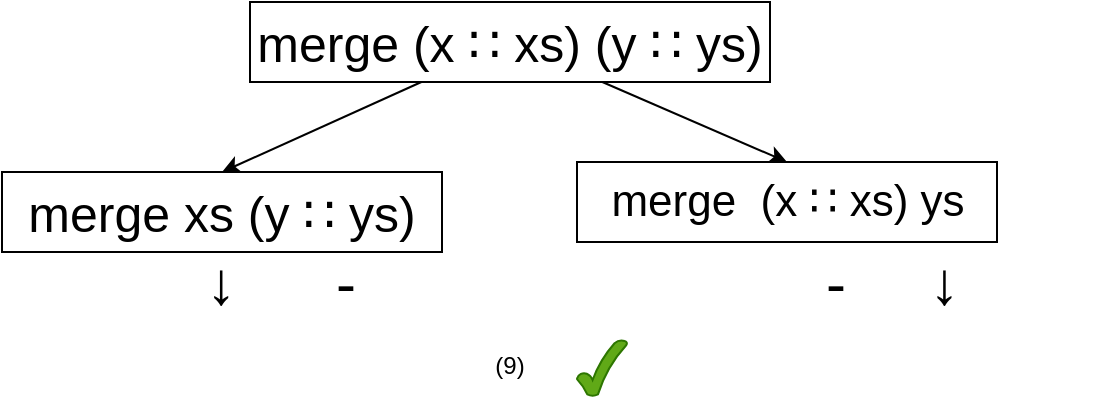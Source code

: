 <mxfile version="18.0.1" type="device"><diagram id="1Tt8hX2jjiSpvRYjdS0s" name="Page-1"><mxGraphModel dx="981" dy="586" grid="1" gridSize="10" guides="1" tooltips="1" connect="1" arrows="1" fold="1" page="1" pageScale="1" pageWidth="827" pageHeight="1169" math="0" shadow="0"><root><mxCell id="0"/><mxCell id="1" parent="0"/><mxCell id="41GDM3-C7PyxfiVg4hlp-1" style="edgeStyle=none;rounded=0;orthogonalLoop=1;jettySize=auto;html=1;entryX=0.5;entryY=0;entryDx=0;entryDy=0;" parent="1" source="e1Ok-oC7eNezWRo3V-la-1" target="e1Ok-oC7eNezWRo3V-la-2" edge="1"><mxGeometry relative="1" as="geometry"/></mxCell><mxCell id="41GDM3-C7PyxfiVg4hlp-2" style="edgeStyle=none;rounded=0;orthogonalLoop=1;jettySize=auto;html=1;entryX=0.5;entryY=0;entryDx=0;entryDy=0;" parent="1" source="e1Ok-oC7eNezWRo3V-la-1" target="e1Ok-oC7eNezWRo3V-la-3" edge="1"><mxGeometry relative="1" as="geometry"/></mxCell><mxCell id="e1Ok-oC7eNezWRo3V-la-1" value="merge&amp;nbsp;(x ∷ xs) (y ∷ ys)" style="rounded=0;whiteSpace=wrap;html=1;fontSize=25;" parent="1" vertex="1"><mxGeometry x="414" y="320" width="260" height="40" as="geometry"/></mxCell><mxCell id="e1Ok-oC7eNezWRo3V-la-2" value="merge xs (y ∷ ys)" style="rounded=0;whiteSpace=wrap;html=1;fontSize=25;" parent="1" vertex="1"><mxGeometry x="290" y="405" width="220" height="40" as="geometry"/></mxCell><mxCell id="e1Ok-oC7eNezWRo3V-la-3" value="merge&amp;nbsp; (x ∷ xs) ys" style="rounded=0;whiteSpace=wrap;html=1;fontSize=22;" parent="1" vertex="1"><mxGeometry x="577.5" y="400" width="210" height="40" as="geometry"/></mxCell><mxCell id="VztTYUAv4pLqGP89yroG-3" value="(9)" style="text;html=1;strokeColor=none;fillColor=none;align=center;verticalAlign=middle;whiteSpace=wrap;rounded=0;" parent="1" vertex="1"><mxGeometry x="514" y="487" width="60" height="30" as="geometry"/></mxCell><mxCell id="WD6XeMsL0vZGmJBWKnR5-3" value="" style="verticalLabelPosition=bottom;verticalAlign=top;html=1;shape=mxgraph.basic.tick;fillColor=#60a917;fontColor=#ffffff;strokeColor=#2D7600;" parent="1" vertex="1"><mxGeometry x="577.5" y="489" width="25" height="28" as="geometry"/></mxCell><mxCell id="ZHTymakLMh2OQ4BKQGS_-1" value="↓&amp;nbsp; &amp;nbsp; &amp;nbsp; -" style="text;html=1;strokeColor=none;fillColor=none;align=left;verticalAlign=middle;whiteSpace=wrap;rounded=0;fontSize=30;" vertex="1" parent="1"><mxGeometry x="390" y="445" width="140" height="30" as="geometry"/></mxCell><mxCell id="ZHTymakLMh2OQ4BKQGS_-2" value="-&amp;nbsp; &amp;nbsp; &amp;nbsp;↓" style="text;html=1;strokeColor=none;fillColor=none;align=left;verticalAlign=middle;whiteSpace=wrap;rounded=0;fontSize=30;" vertex="1" parent="1"><mxGeometry x="700" y="445" width="140" height="30" as="geometry"/></mxCell></root></mxGraphModel></diagram></mxfile>